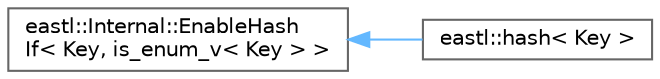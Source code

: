 digraph "类继承关系图"
{
 // LATEX_PDF_SIZE
  bgcolor="transparent";
  edge [fontname=Helvetica,fontsize=10,labelfontname=Helvetica,labelfontsize=10];
  node [fontname=Helvetica,fontsize=10,shape=box,height=0.2,width=0.4];
  rankdir="LR";
  Node0 [id="Node000000",label="eastl::Internal::EnableHash\lIf\< Key, is_enum_v\< Key \> \>",height=0.2,width=0.4,color="grey40", fillcolor="white", style="filled",URL="$structeastl_1_1_internal_1_1_enable_hash_if.html",tooltip=" "];
  Node0 -> Node1 [id="edge830_Node000000_Node000001",dir="back",color="steelblue1",style="solid",tooltip=" "];
  Node1 [id="Node000001",label="eastl::hash\< Key \>",height=0.2,width=0.4,color="grey40", fillcolor="white", style="filled",URL="$structeastl_1_1hash.html",tooltip=" "];
}
